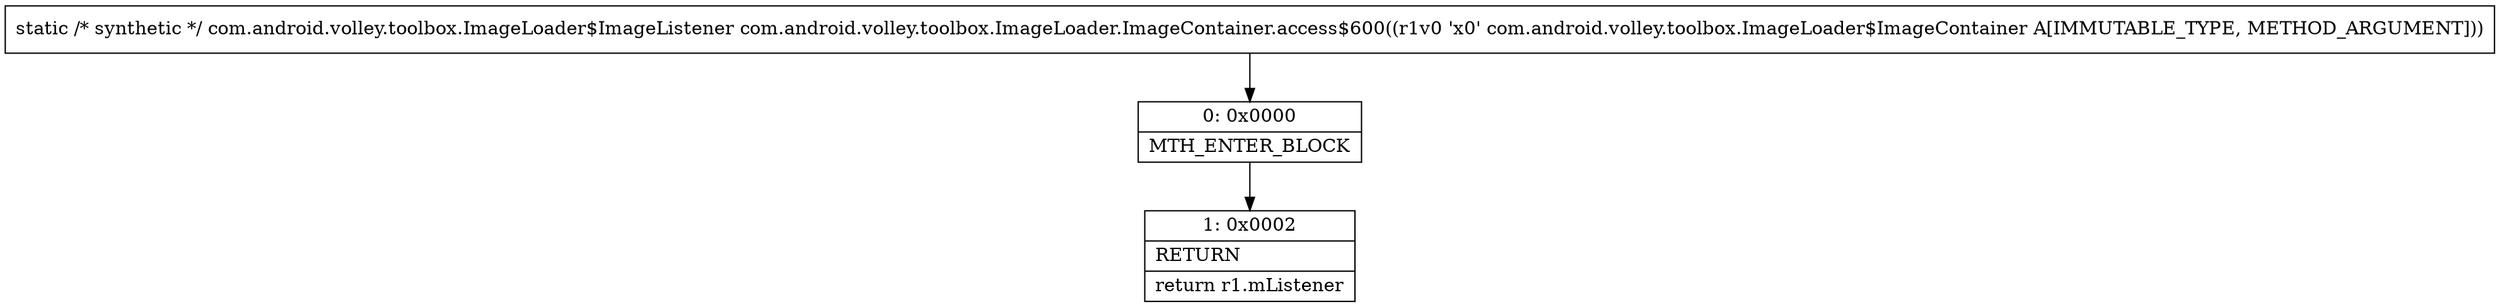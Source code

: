 digraph "CFG forcom.android.volley.toolbox.ImageLoader.ImageContainer.access$600(Lcom\/android\/volley\/toolbox\/ImageLoader$ImageContainer;)Lcom\/android\/volley\/toolbox\/ImageLoader$ImageListener;" {
Node_0 [shape=record,label="{0\:\ 0x0000|MTH_ENTER_BLOCK\l}"];
Node_1 [shape=record,label="{1\:\ 0x0002|RETURN\l|return r1.mListener\l}"];
MethodNode[shape=record,label="{static \/* synthetic *\/ com.android.volley.toolbox.ImageLoader$ImageListener com.android.volley.toolbox.ImageLoader.ImageContainer.access$600((r1v0 'x0' com.android.volley.toolbox.ImageLoader$ImageContainer A[IMMUTABLE_TYPE, METHOD_ARGUMENT])) }"];
MethodNode -> Node_0;
Node_0 -> Node_1;
}

